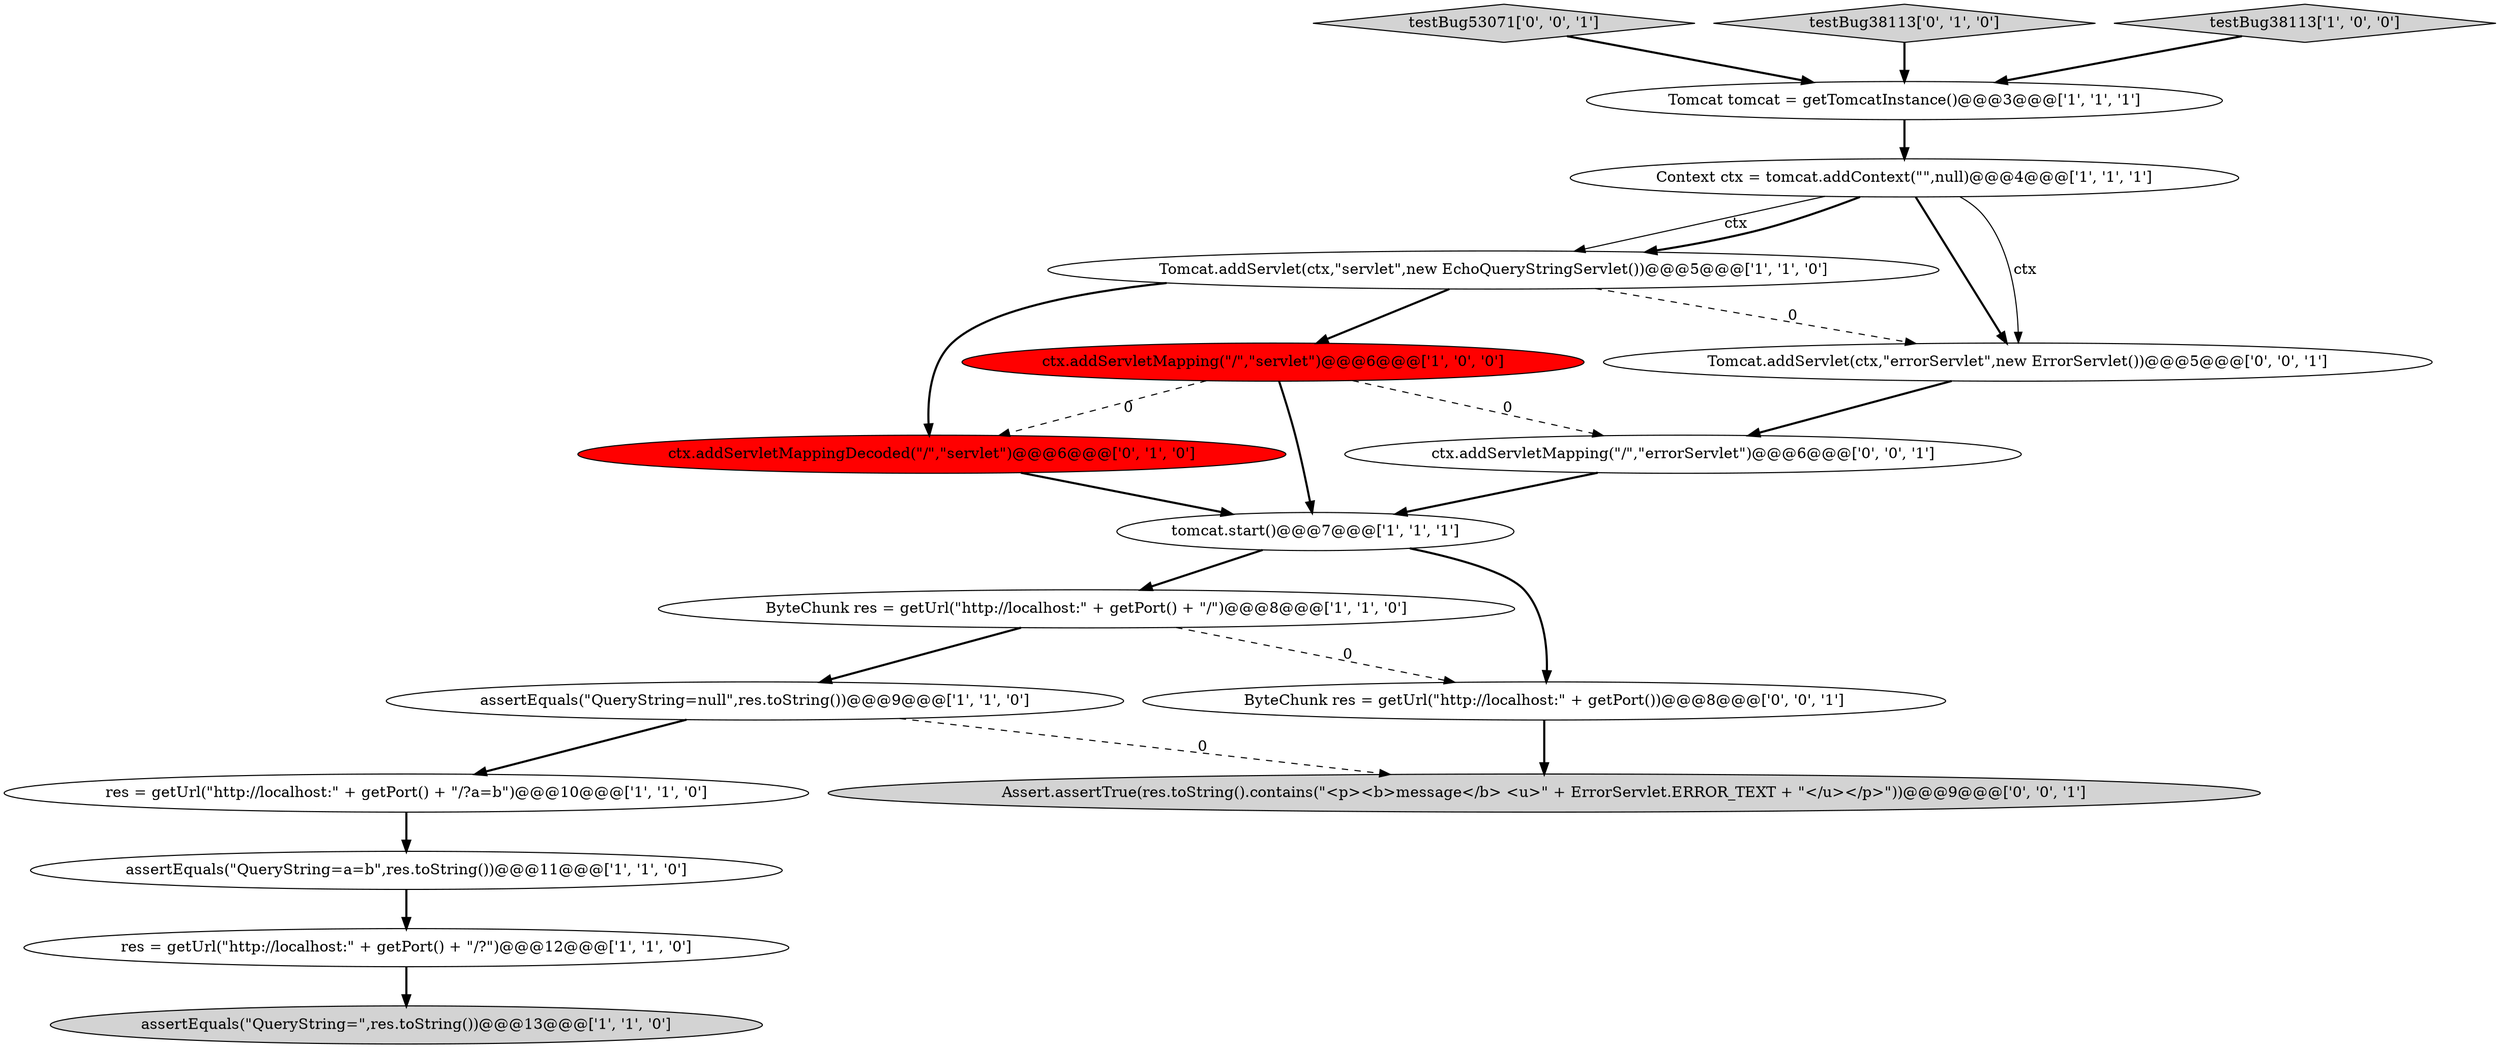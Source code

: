 digraph {
6 [style = filled, label = "assertEquals(\"QueryString=null\",res.toString())@@@9@@@['1', '1', '0']", fillcolor = white, shape = ellipse image = "AAA0AAABBB1BBB"];
18 [style = filled, label = "testBug53071['0', '0', '1']", fillcolor = lightgray, shape = diamond image = "AAA0AAABBB3BBB"];
4 [style = filled, label = "Tomcat.addServlet(ctx,\"servlet\",new EchoQueryStringServlet())@@@5@@@['1', '1', '0']", fillcolor = white, shape = ellipse image = "AAA0AAABBB1BBB"];
0 [style = filled, label = "ByteChunk res = getUrl(\"http://localhost:\" + getPort() + \"/\")@@@8@@@['1', '1', '0']", fillcolor = white, shape = ellipse image = "AAA0AAABBB1BBB"];
11 [style = filled, label = "tomcat.start()@@@7@@@['1', '1', '1']", fillcolor = white, shape = ellipse image = "AAA0AAABBB1BBB"];
3 [style = filled, label = "Context ctx = tomcat.addContext(\"\",null)@@@4@@@['1', '1', '1']", fillcolor = white, shape = ellipse image = "AAA0AAABBB1BBB"];
12 [style = filled, label = "ctx.addServletMappingDecoded(\"/\",\"servlet\")@@@6@@@['0', '1', '0']", fillcolor = red, shape = ellipse image = "AAA1AAABBB2BBB"];
7 [style = filled, label = "res = getUrl(\"http://localhost:\" + getPort() + \"/?a=b\")@@@10@@@['1', '1', '0']", fillcolor = white, shape = ellipse image = "AAA0AAABBB1BBB"];
13 [style = filled, label = "testBug38113['0', '1', '0']", fillcolor = lightgray, shape = diamond image = "AAA0AAABBB2BBB"];
17 [style = filled, label = "Tomcat.addServlet(ctx,\"errorServlet\",new ErrorServlet())@@@5@@@['0', '0', '1']", fillcolor = white, shape = ellipse image = "AAA0AAABBB3BBB"];
9 [style = filled, label = "Tomcat tomcat = getTomcatInstance()@@@3@@@['1', '1', '1']", fillcolor = white, shape = ellipse image = "AAA0AAABBB1BBB"];
15 [style = filled, label = "ctx.addServletMapping(\"/\",\"errorServlet\")@@@6@@@['0', '0', '1']", fillcolor = white, shape = ellipse image = "AAA0AAABBB3BBB"];
8 [style = filled, label = "res = getUrl(\"http://localhost:\" + getPort() + \"/?\")@@@12@@@['1', '1', '0']", fillcolor = white, shape = ellipse image = "AAA0AAABBB1BBB"];
14 [style = filled, label = "ByteChunk res = getUrl(\"http://localhost:\" + getPort())@@@8@@@['0', '0', '1']", fillcolor = white, shape = ellipse image = "AAA0AAABBB3BBB"];
1 [style = filled, label = "assertEquals(\"QueryString=a=b\",res.toString())@@@11@@@['1', '1', '0']", fillcolor = white, shape = ellipse image = "AAA0AAABBB1BBB"];
5 [style = filled, label = "ctx.addServletMapping(\"/\",\"servlet\")@@@6@@@['1', '0', '0']", fillcolor = red, shape = ellipse image = "AAA1AAABBB1BBB"];
2 [style = filled, label = "testBug38113['1', '0', '0']", fillcolor = lightgray, shape = diamond image = "AAA0AAABBB1BBB"];
10 [style = filled, label = "assertEquals(\"QueryString=\",res.toString())@@@13@@@['1', '1', '0']", fillcolor = lightgray, shape = ellipse image = "AAA0AAABBB1BBB"];
16 [style = filled, label = "Assert.assertTrue(res.toString().contains(\"<p><b>message</b> <u>\" + ErrorServlet.ERROR_TEXT + \"</u></p>\"))@@@9@@@['0', '0', '1']", fillcolor = lightgray, shape = ellipse image = "AAA0AAABBB3BBB"];
14->16 [style = bold, label=""];
8->10 [style = bold, label=""];
5->12 [style = dashed, label="0"];
7->1 [style = bold, label=""];
1->8 [style = bold, label=""];
3->17 [style = solid, label="ctx"];
4->17 [style = dashed, label="0"];
11->14 [style = bold, label=""];
0->6 [style = bold, label=""];
3->4 [style = solid, label="ctx"];
12->11 [style = bold, label=""];
2->9 [style = bold, label=""];
3->4 [style = bold, label=""];
0->14 [style = dashed, label="0"];
11->0 [style = bold, label=""];
6->16 [style = dashed, label="0"];
15->11 [style = bold, label=""];
18->9 [style = bold, label=""];
17->15 [style = bold, label=""];
4->12 [style = bold, label=""];
9->3 [style = bold, label=""];
3->17 [style = bold, label=""];
5->11 [style = bold, label=""];
13->9 [style = bold, label=""];
6->7 [style = bold, label=""];
5->15 [style = dashed, label="0"];
4->5 [style = bold, label=""];
}
